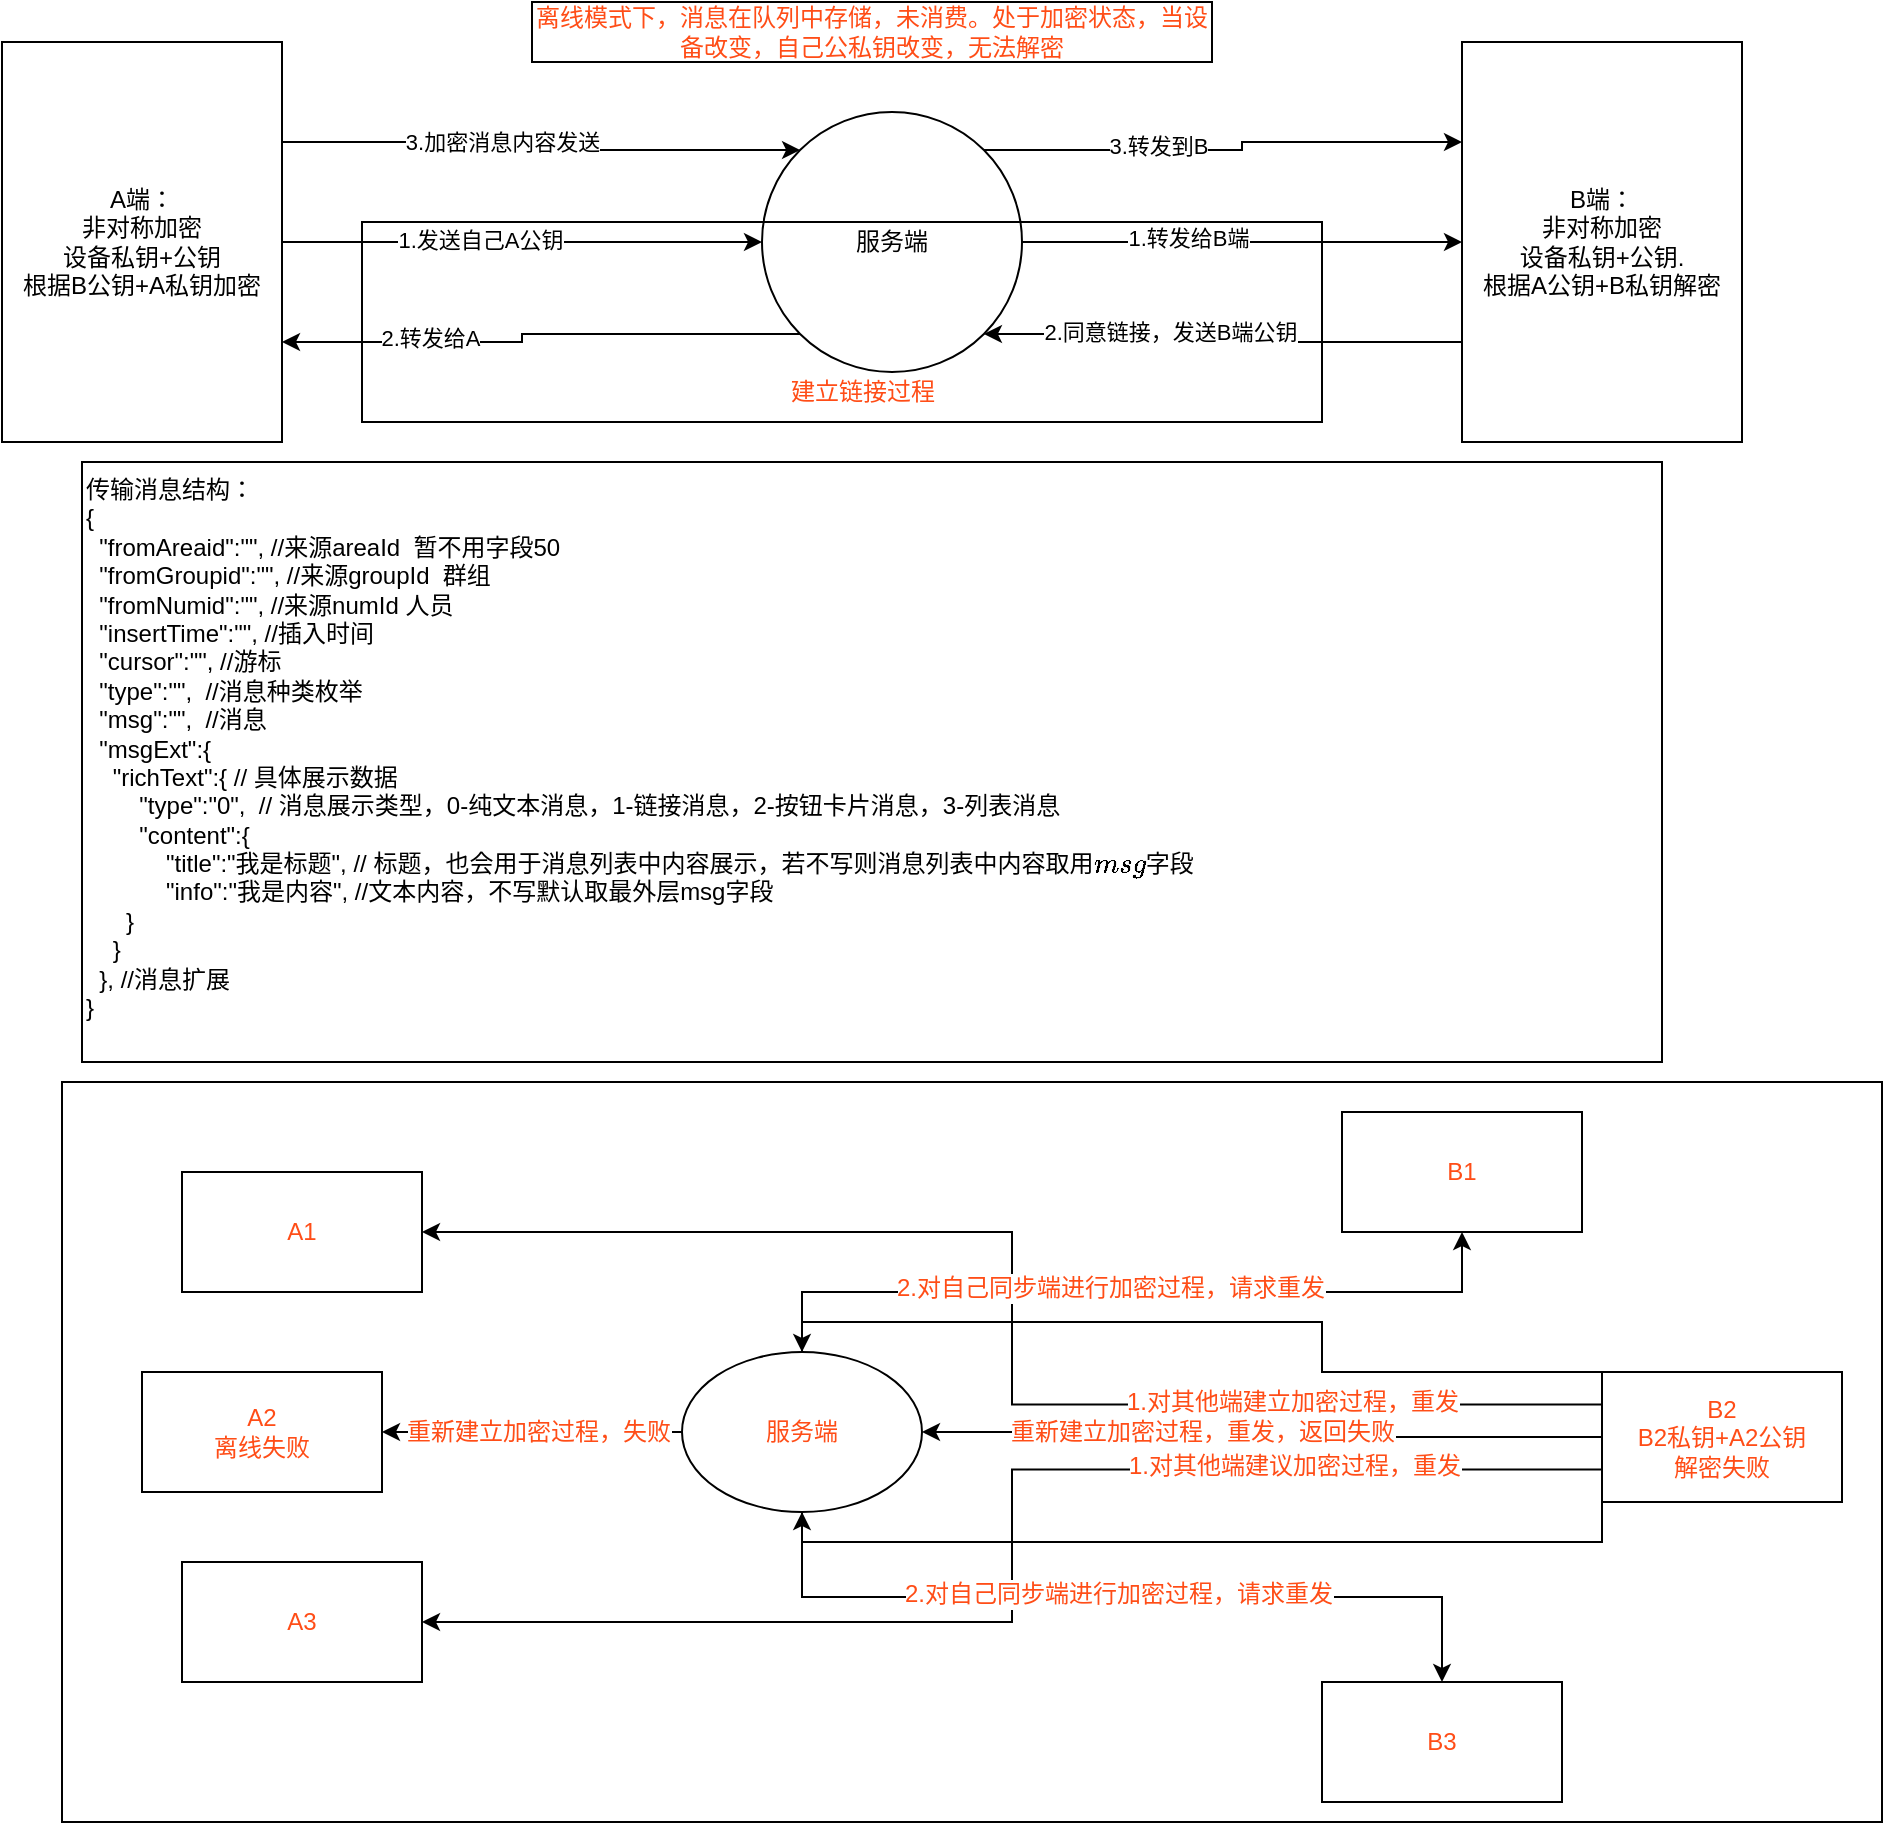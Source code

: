<mxfile version="20.8.16" type="github">
  <diagram name="第 1 页" id="QcjsDPf29D6IuBX9PW6E">
    <mxGraphModel dx="1970" dy="670" grid="1" gridSize="10" guides="1" tooltips="1" connect="1" arrows="1" fold="1" page="1" pageScale="1" pageWidth="827" pageHeight="1169" math="0" shadow="0">
      <root>
        <mxCell id="0" />
        <mxCell id="1" parent="0" />
        <mxCell id="KqO1XoUJhTVogDRzArD_-4" style="edgeStyle=orthogonalEdgeStyle;rounded=0;orthogonalLoop=1;jettySize=auto;html=1;" edge="1" parent="1" source="KqO1XoUJhTVogDRzArD_-1" target="KqO1XoUJhTVogDRzArD_-3">
          <mxGeometry relative="1" as="geometry" />
        </mxCell>
        <mxCell id="KqO1XoUJhTVogDRzArD_-5" value="1.发送自己A公钥" style="edgeLabel;html=1;align=center;verticalAlign=middle;resizable=0;points=[];" vertex="1" connectable="0" parent="KqO1XoUJhTVogDRzArD_-4">
          <mxGeometry x="-0.175" y="1" relative="1" as="geometry">
            <mxPoint as="offset" />
          </mxGeometry>
        </mxCell>
        <mxCell id="KqO1XoUJhTVogDRzArD_-15" style="edgeStyle=orthogonalEdgeStyle;rounded=0;orthogonalLoop=1;jettySize=auto;html=1;exitX=1;exitY=0.25;exitDx=0;exitDy=0;entryX=0;entryY=0;entryDx=0;entryDy=0;" edge="1" parent="1" source="KqO1XoUJhTVogDRzArD_-1" target="KqO1XoUJhTVogDRzArD_-3">
          <mxGeometry relative="1" as="geometry" />
        </mxCell>
        <mxCell id="KqO1XoUJhTVogDRzArD_-16" value="3.加密消息内容发送" style="edgeLabel;html=1;align=center;verticalAlign=middle;resizable=0;points=[];" vertex="1" connectable="0" parent="KqO1XoUJhTVogDRzArD_-15">
          <mxGeometry x="-0.339" relative="1" as="geometry">
            <mxPoint x="23" as="offset" />
          </mxGeometry>
        </mxCell>
        <mxCell id="KqO1XoUJhTVogDRzArD_-1" value="A端：&lt;br&gt;非对称加密&lt;br&gt;设备私钥+公钥&lt;br&gt;根据B公钥+A私钥加密" style="rounded=0;whiteSpace=wrap;html=1;" vertex="1" parent="1">
          <mxGeometry x="-30" y="20" width="140" height="200" as="geometry" />
        </mxCell>
        <mxCell id="KqO1XoUJhTVogDRzArD_-11" style="edgeStyle=orthogonalEdgeStyle;rounded=0;orthogonalLoop=1;jettySize=auto;html=1;exitX=0;exitY=0.75;exitDx=0;exitDy=0;entryX=1;entryY=1;entryDx=0;entryDy=0;" edge="1" parent="1" source="KqO1XoUJhTVogDRzArD_-2" target="KqO1XoUJhTVogDRzArD_-3">
          <mxGeometry relative="1" as="geometry" />
        </mxCell>
        <mxCell id="KqO1XoUJhTVogDRzArD_-12" value="2.同意链接，发送B端公钥" style="edgeLabel;html=1;align=center;verticalAlign=middle;resizable=0;points=[];" vertex="1" connectable="0" parent="KqO1XoUJhTVogDRzArD_-11">
          <mxGeometry x="0.234" y="-1" relative="1" as="geometry">
            <mxPoint as="offset" />
          </mxGeometry>
        </mxCell>
        <mxCell id="KqO1XoUJhTVogDRzArD_-2" value="B端：&lt;br&gt;非对称加密&lt;br style=&quot;border-color: var(--border-color);&quot;&gt;设备私钥+公钥.&lt;br&gt;根据A公钥+B私钥解密" style="rounded=0;whiteSpace=wrap;html=1;" vertex="1" parent="1">
          <mxGeometry x="700" y="20" width="140" height="200" as="geometry" />
        </mxCell>
        <mxCell id="KqO1XoUJhTVogDRzArD_-6" style="edgeStyle=orthogonalEdgeStyle;rounded=0;orthogonalLoop=1;jettySize=auto;html=1;entryX=0;entryY=0.5;entryDx=0;entryDy=0;" edge="1" parent="1" source="KqO1XoUJhTVogDRzArD_-3" target="KqO1XoUJhTVogDRzArD_-2">
          <mxGeometry relative="1" as="geometry" />
        </mxCell>
        <mxCell id="KqO1XoUJhTVogDRzArD_-7" value="1.转发给B端" style="edgeLabel;html=1;align=center;verticalAlign=middle;resizable=0;points=[];" vertex="1" connectable="0" parent="KqO1XoUJhTVogDRzArD_-6">
          <mxGeometry x="-0.244" y="2" relative="1" as="geometry">
            <mxPoint as="offset" />
          </mxGeometry>
        </mxCell>
        <mxCell id="KqO1XoUJhTVogDRzArD_-13" style="edgeStyle=orthogonalEdgeStyle;rounded=0;orthogonalLoop=1;jettySize=auto;html=1;exitX=0;exitY=1;exitDx=0;exitDy=0;entryX=1;entryY=0.75;entryDx=0;entryDy=0;" edge="1" parent="1" source="KqO1XoUJhTVogDRzArD_-3" target="KqO1XoUJhTVogDRzArD_-1">
          <mxGeometry relative="1" as="geometry" />
        </mxCell>
        <mxCell id="KqO1XoUJhTVogDRzArD_-14" value="2.转发给A" style="edgeLabel;html=1;align=center;verticalAlign=middle;resizable=0;points=[];" vertex="1" connectable="0" parent="KqO1XoUJhTVogDRzArD_-13">
          <mxGeometry x="0.437" y="-2" relative="1" as="geometry">
            <mxPoint as="offset" />
          </mxGeometry>
        </mxCell>
        <mxCell id="KqO1XoUJhTVogDRzArD_-17" style="edgeStyle=orthogonalEdgeStyle;rounded=0;orthogonalLoop=1;jettySize=auto;html=1;exitX=1;exitY=0;exitDx=0;exitDy=0;entryX=0;entryY=0.25;entryDx=0;entryDy=0;" edge="1" parent="1" source="KqO1XoUJhTVogDRzArD_-3" target="KqO1XoUJhTVogDRzArD_-2">
          <mxGeometry relative="1" as="geometry" />
        </mxCell>
        <mxCell id="KqO1XoUJhTVogDRzArD_-18" value="3.转发到B" style="edgeLabel;html=1;align=center;verticalAlign=middle;resizable=0;points=[];" vertex="1" connectable="0" parent="KqO1XoUJhTVogDRzArD_-17">
          <mxGeometry x="-0.284" y="2" relative="1" as="geometry">
            <mxPoint as="offset" />
          </mxGeometry>
        </mxCell>
        <mxCell id="KqO1XoUJhTVogDRzArD_-3" value="服务端" style="ellipse;whiteSpace=wrap;html=1;aspect=fixed;" vertex="1" parent="1">
          <mxGeometry x="350" y="55" width="130" height="130" as="geometry" />
        </mxCell>
        <mxCell id="KqO1XoUJhTVogDRzArD_-21" value="传输消息结构：&lt;br style=&quot;font-size: 12px;&quot;&gt;&lt;div&gt;{&lt;/div&gt;&lt;div&gt;&amp;nbsp; &quot;fromAreaid&quot;:&quot;&quot;, //来源areaId&amp;nbsp; 暂不用字段50&lt;/div&gt;&lt;div&gt;&amp;nbsp; &quot;fromGroupid&quot;:&quot;&quot;, //来源groupId&amp;nbsp; 群组&lt;/div&gt;&lt;div&gt;&amp;nbsp; &quot;fromNumid&quot;:&quot;&quot;, //来源numId&lt;span style=&quot;white-space: pre;&quot;&gt;	&lt;/span&gt;人员&lt;/div&gt;&lt;div&gt;&amp;nbsp; &quot;insertTime&quot;:&quot;&quot;, //插入时间&lt;/div&gt;&lt;div&gt;&amp;nbsp; &quot;cursor&quot;:&quot;&quot;, //游标&lt;/div&gt;&lt;div&gt;&amp;nbsp; &quot;type&quot;:&quot;&quot;,&amp;nbsp; //消息种类枚举&lt;/div&gt;&lt;div&gt;&amp;nbsp; &quot;msg&quot;:&quot;&quot;,&amp;nbsp; //消息&lt;/div&gt;&lt;div&gt;&amp;nbsp; &quot;msgExt&quot;:{&lt;/div&gt;&lt;div&gt;&amp;nbsp; &amp;nbsp; &quot;richText&quot;:{ // 具体展示数据&lt;/div&gt;&lt;div&gt;&amp;nbsp; &amp;nbsp; &amp;nbsp; &amp;nbsp; &quot;type&quot;:&quot;0&quot;,&amp;nbsp; // 消息展示类型，0-纯文本消息，1-链接消息，2-按钮卡片消息，3-列表消息&lt;/div&gt;&lt;div&gt;&amp;nbsp; &amp;nbsp; &amp;nbsp; &amp;nbsp; &quot;content&quot;:{&lt;/div&gt;&lt;div&gt;&amp;nbsp; &amp;nbsp; &amp;nbsp; &amp;nbsp; &amp;nbsp; &amp;nbsp; &quot;title&quot;:&quot;我是标题&quot;, // 标题，也会用于消息列表中内容展示，若不写则消息列表中内容取用`msg`字段&lt;/div&gt;&lt;div&gt;&amp;nbsp; &amp;nbsp; &amp;nbsp; &amp;nbsp; &amp;nbsp; &amp;nbsp; &quot;info&quot;:&quot;我是内容&quot;, //文本内容，不写默认取最外层msg字段&lt;/div&gt;&lt;div&gt;&amp;nbsp; &amp;nbsp; &amp;nbsp; }&lt;/div&gt;&lt;div&gt;&amp;nbsp; &amp;nbsp; }&lt;/div&gt;&lt;div&gt;&amp;nbsp; }, //消息扩展&lt;/div&gt;&lt;div&gt;}&lt;/div&gt;" style="text;whiteSpace=wrap;html=1;strokeColor=default;fontSize=12;" vertex="1" parent="1">
          <mxGeometry x="10" y="230" width="790" height="300" as="geometry" />
        </mxCell>
        <mxCell id="KqO1XoUJhTVogDRzArD_-22" value="" style="rounded=0;whiteSpace=wrap;html=1;strokeColor=default;fontSize=12;fontColor=#FF4D17;fillColor=none;" vertex="1" parent="1">
          <mxGeometry x="150" y="110" width="480" height="100" as="geometry" />
        </mxCell>
        <mxCell id="KqO1XoUJhTVogDRzArD_-23" value="建立链接过程" style="text;html=1;align=center;verticalAlign=middle;resizable=0;points=[];autosize=1;strokeColor=none;fillColor=none;fontSize=12;fontColor=#FF4D17;" vertex="1" parent="1">
          <mxGeometry x="350" y="180" width="100" height="30" as="geometry" />
        </mxCell>
        <mxCell id="KqO1XoUJhTVogDRzArD_-25" value="离线模式下，消息在队列中存储，未消费。处于加密状态，当设备改变，自己公私钥改变，无法解密" style="rounded=0;whiteSpace=wrap;html=1;strokeColor=default;fontSize=12;fontColor=#FF4D17;fillColor=none;" vertex="1" parent="1">
          <mxGeometry x="235" width="340" height="30" as="geometry" />
        </mxCell>
        <mxCell id="KqO1XoUJhTVogDRzArD_-26" value="" style="rounded=0;whiteSpace=wrap;html=1;strokeColor=default;fontSize=12;fontColor=#FF4D17;fillColor=none;" vertex="1" parent="1">
          <mxGeometry y="540" width="910" height="370" as="geometry" />
        </mxCell>
        <mxCell id="KqO1XoUJhTVogDRzArD_-27" value="A1" style="rounded=0;whiteSpace=wrap;html=1;strokeColor=default;fontSize=12;fontColor=#FF4D17;fillColor=none;" vertex="1" parent="1">
          <mxGeometry x="60" y="585" width="120" height="60" as="geometry" />
        </mxCell>
        <mxCell id="KqO1XoUJhTVogDRzArD_-28" value="A2&lt;br&gt;离线失败" style="rounded=0;whiteSpace=wrap;html=1;strokeColor=default;fontSize=12;fontColor=#FF4D17;fillColor=none;" vertex="1" parent="1">
          <mxGeometry x="40" y="685" width="120" height="60" as="geometry" />
        </mxCell>
        <mxCell id="KqO1XoUJhTVogDRzArD_-29" value="A3" style="rounded=0;whiteSpace=wrap;html=1;strokeColor=default;fontSize=12;fontColor=#FF4D17;fillColor=none;" vertex="1" parent="1">
          <mxGeometry x="60" y="780" width="120" height="60" as="geometry" />
        </mxCell>
        <mxCell id="KqO1XoUJhTVogDRzArD_-30" value="B1" style="rounded=0;whiteSpace=wrap;html=1;strokeColor=default;fontSize=12;fontColor=#FF4D17;fillColor=none;" vertex="1" parent="1">
          <mxGeometry x="640" y="555" width="120" height="60" as="geometry" />
        </mxCell>
        <mxCell id="KqO1XoUJhTVogDRzArD_-35" style="edgeStyle=orthogonalEdgeStyle;rounded=0;orthogonalLoop=1;jettySize=auto;html=1;exitX=0;exitY=0.5;exitDx=0;exitDy=0;fontSize=12;fontColor=#FF4D17;" edge="1" parent="1" source="KqO1XoUJhTVogDRzArD_-31" target="KqO1XoUJhTVogDRzArD_-33">
          <mxGeometry relative="1" as="geometry" />
        </mxCell>
        <mxCell id="KqO1XoUJhTVogDRzArD_-37" value="重新建立加密过程，重发，返回失败" style="edgeLabel;html=1;align=center;verticalAlign=middle;resizable=0;points=[];fontSize=12;fontColor=#FF4D17;" vertex="1" connectable="0" parent="KqO1XoUJhTVogDRzArD_-35">
          <mxGeometry x="0.314" y="2" relative="1" as="geometry">
            <mxPoint x="22" y="-2" as="offset" />
          </mxGeometry>
        </mxCell>
        <mxCell id="KqO1XoUJhTVogDRzArD_-48" style="edgeStyle=orthogonalEdgeStyle;rounded=0;orthogonalLoop=1;jettySize=auto;html=1;exitX=0;exitY=0.25;exitDx=0;exitDy=0;entryX=1;entryY=0.5;entryDx=0;entryDy=0;fontSize=12;fontColor=#FF4D17;" edge="1" parent="1" source="KqO1XoUJhTVogDRzArD_-31" target="KqO1XoUJhTVogDRzArD_-27">
          <mxGeometry relative="1" as="geometry" />
        </mxCell>
        <mxCell id="KqO1XoUJhTVogDRzArD_-50" value="1.对其他端建立加密过程，重发" style="edgeLabel;html=1;align=center;verticalAlign=middle;resizable=0;points=[];fontSize=12;fontColor=#FF4D17;" vertex="1" connectable="0" parent="KqO1XoUJhTVogDRzArD_-48">
          <mxGeometry x="-0.542" y="-2" relative="1" as="geometry">
            <mxPoint as="offset" />
          </mxGeometry>
        </mxCell>
        <mxCell id="KqO1XoUJhTVogDRzArD_-49" style="edgeStyle=orthogonalEdgeStyle;rounded=0;orthogonalLoop=1;jettySize=auto;html=1;exitX=0;exitY=0.75;exitDx=0;exitDy=0;entryX=1;entryY=0.5;entryDx=0;entryDy=0;fontSize=12;fontColor=#FF4D17;" edge="1" parent="1" source="KqO1XoUJhTVogDRzArD_-31" target="KqO1XoUJhTVogDRzArD_-29">
          <mxGeometry relative="1" as="geometry" />
        </mxCell>
        <mxCell id="KqO1XoUJhTVogDRzArD_-51" value="1.对其他端建议加密过程，重发" style="edgeLabel;html=1;align=center;verticalAlign=middle;resizable=0;points=[];fontSize=12;fontColor=#FF4D17;" vertex="1" connectable="0" parent="KqO1XoUJhTVogDRzArD_-49">
          <mxGeometry x="-0.491" y="-2" relative="1" as="geometry">
            <mxPoint x="15" as="offset" />
          </mxGeometry>
        </mxCell>
        <mxCell id="KqO1XoUJhTVogDRzArD_-53" style="edgeStyle=orthogonalEdgeStyle;rounded=0;orthogonalLoop=1;jettySize=auto;html=1;exitX=0;exitY=1;exitDx=0;exitDy=0;entryX=0.5;entryY=1;entryDx=0;entryDy=0;fontSize=12;fontColor=#FF4D17;" edge="1" parent="1" source="KqO1XoUJhTVogDRzArD_-31" target="KqO1XoUJhTVogDRzArD_-33">
          <mxGeometry relative="1" as="geometry" />
        </mxCell>
        <mxCell id="KqO1XoUJhTVogDRzArD_-55" style="edgeStyle=orthogonalEdgeStyle;rounded=0;orthogonalLoop=1;jettySize=auto;html=1;exitX=0;exitY=0;exitDx=0;exitDy=0;entryX=0.5;entryY=0;entryDx=0;entryDy=0;fontSize=12;fontColor=#FF4D17;" edge="1" parent="1" source="KqO1XoUJhTVogDRzArD_-31" target="KqO1XoUJhTVogDRzArD_-33">
          <mxGeometry relative="1" as="geometry">
            <Array as="points">
              <mxPoint x="630" y="660" />
              <mxPoint x="370" y="660" />
            </Array>
          </mxGeometry>
        </mxCell>
        <mxCell id="KqO1XoUJhTVogDRzArD_-31" value="B2&lt;br&gt;B2私钥+A2公钥&lt;br&gt;解密失败" style="rounded=0;whiteSpace=wrap;html=1;strokeColor=default;fontSize=12;fontColor=#FF4D17;fillColor=none;" vertex="1" parent="1">
          <mxGeometry x="770" y="685" width="120" height="65" as="geometry" />
        </mxCell>
        <mxCell id="KqO1XoUJhTVogDRzArD_-32" value="B3" style="rounded=0;whiteSpace=wrap;html=1;strokeColor=default;fontSize=12;fontColor=#FF4D17;fillColor=none;" vertex="1" parent="1">
          <mxGeometry x="630" y="840" width="120" height="60" as="geometry" />
        </mxCell>
        <mxCell id="KqO1XoUJhTVogDRzArD_-36" style="edgeStyle=orthogonalEdgeStyle;rounded=0;orthogonalLoop=1;jettySize=auto;html=1;exitX=0;exitY=0.5;exitDx=0;exitDy=0;fontSize=12;fontColor=#FF4D17;" edge="1" parent="1" source="KqO1XoUJhTVogDRzArD_-33" target="KqO1XoUJhTVogDRzArD_-28">
          <mxGeometry relative="1" as="geometry" />
        </mxCell>
        <mxCell id="KqO1XoUJhTVogDRzArD_-38" value="重新建立加密过程，失败" style="edgeLabel;html=1;align=center;verticalAlign=middle;resizable=0;points=[];fontSize=12;fontColor=#FF4D17;" vertex="1" connectable="0" parent="KqO1XoUJhTVogDRzArD_-36">
          <mxGeometry x="0.205" y="-2" relative="1" as="geometry">
            <mxPoint x="18" y="2" as="offset" />
          </mxGeometry>
        </mxCell>
        <mxCell id="KqO1XoUJhTVogDRzArD_-54" style="edgeStyle=orthogonalEdgeStyle;rounded=0;orthogonalLoop=1;jettySize=auto;html=1;exitX=0.5;exitY=1;exitDx=0;exitDy=0;fontSize=12;fontColor=#FF4D17;" edge="1" parent="1" source="KqO1XoUJhTVogDRzArD_-33" target="KqO1XoUJhTVogDRzArD_-32">
          <mxGeometry relative="1" as="geometry" />
        </mxCell>
        <mxCell id="KqO1XoUJhTVogDRzArD_-59" value="2.对自己同步端进行加密过程，请求重发" style="edgeLabel;html=1;align=center;verticalAlign=middle;resizable=0;points=[];fontSize=12;fontColor=#FF4D17;" vertex="1" connectable="0" parent="KqO1XoUJhTVogDRzArD_-54">
          <mxGeometry x="0.106" y="1" relative="1" as="geometry">
            <mxPoint x="-24" y="-1" as="offset" />
          </mxGeometry>
        </mxCell>
        <mxCell id="KqO1XoUJhTVogDRzArD_-56" style="edgeStyle=orthogonalEdgeStyle;rounded=0;orthogonalLoop=1;jettySize=auto;html=1;exitX=0.5;exitY=0;exitDx=0;exitDy=0;entryX=0.5;entryY=1;entryDx=0;entryDy=0;fontSize=12;fontColor=#FF4D17;" edge="1" parent="1" source="KqO1XoUJhTVogDRzArD_-33" target="KqO1XoUJhTVogDRzArD_-30">
          <mxGeometry relative="1" as="geometry" />
        </mxCell>
        <mxCell id="KqO1XoUJhTVogDRzArD_-57" value="2.对自己同步端进行加密过程，请求重发" style="edgeLabel;html=1;align=center;verticalAlign=middle;resizable=0;points=[];fontSize=12;fontColor=#FF4D17;" vertex="1" connectable="0" parent="KqO1XoUJhTVogDRzArD_-56">
          <mxGeometry x="-0.06" y="2" relative="1" as="geometry">
            <mxPoint as="offset" />
          </mxGeometry>
        </mxCell>
        <mxCell id="KqO1XoUJhTVogDRzArD_-33" value="服务端" style="ellipse;whiteSpace=wrap;html=1;strokeColor=default;fontSize=12;fontColor=#FF4D17;fillColor=none;" vertex="1" parent="1">
          <mxGeometry x="310" y="675" width="120" height="80" as="geometry" />
        </mxCell>
      </root>
    </mxGraphModel>
  </diagram>
</mxfile>
